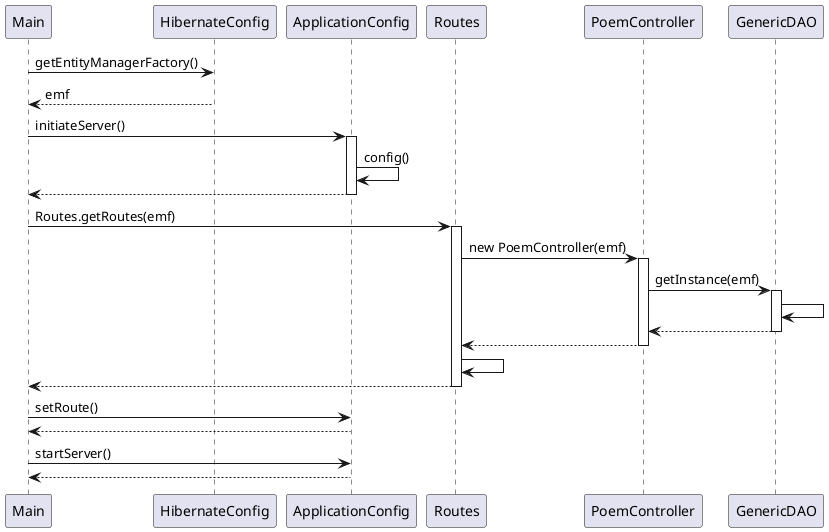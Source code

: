 @startuml
'https://plantuml.com/sequence-diagram

Main -> HibernateConfig: getEntityManagerFactory()
HibernateConfig --> Main: emf
Main -> ApplicationConfig: initiateServer()
activate ApplicationConfig
ApplicationConfig -> ApplicationConfig: config()
ApplicationConfig --> Main
deactivate ApplicationConfig
Main -> Routes: Routes.getRoutes(emf)
activate Routes
Routes -> PoemController: new PoemController(emf)
activate PoemController
PoemController -> GenericDAO: getInstance(emf)
activate GenericDAO
GenericDAO -> GenericDAO
GenericDAO --> PoemController
deactivate GenericDAO
PoemController --> Routes
deactivate PoemController
Routes -> Routes
Routes --> Main
deactivate Routes
Main -> ApplicationConfig: setRoute()
ApplicationConfig --> Main
Main -> ApplicationConfig: startServer()
ApplicationConfig --> Main

@enduml